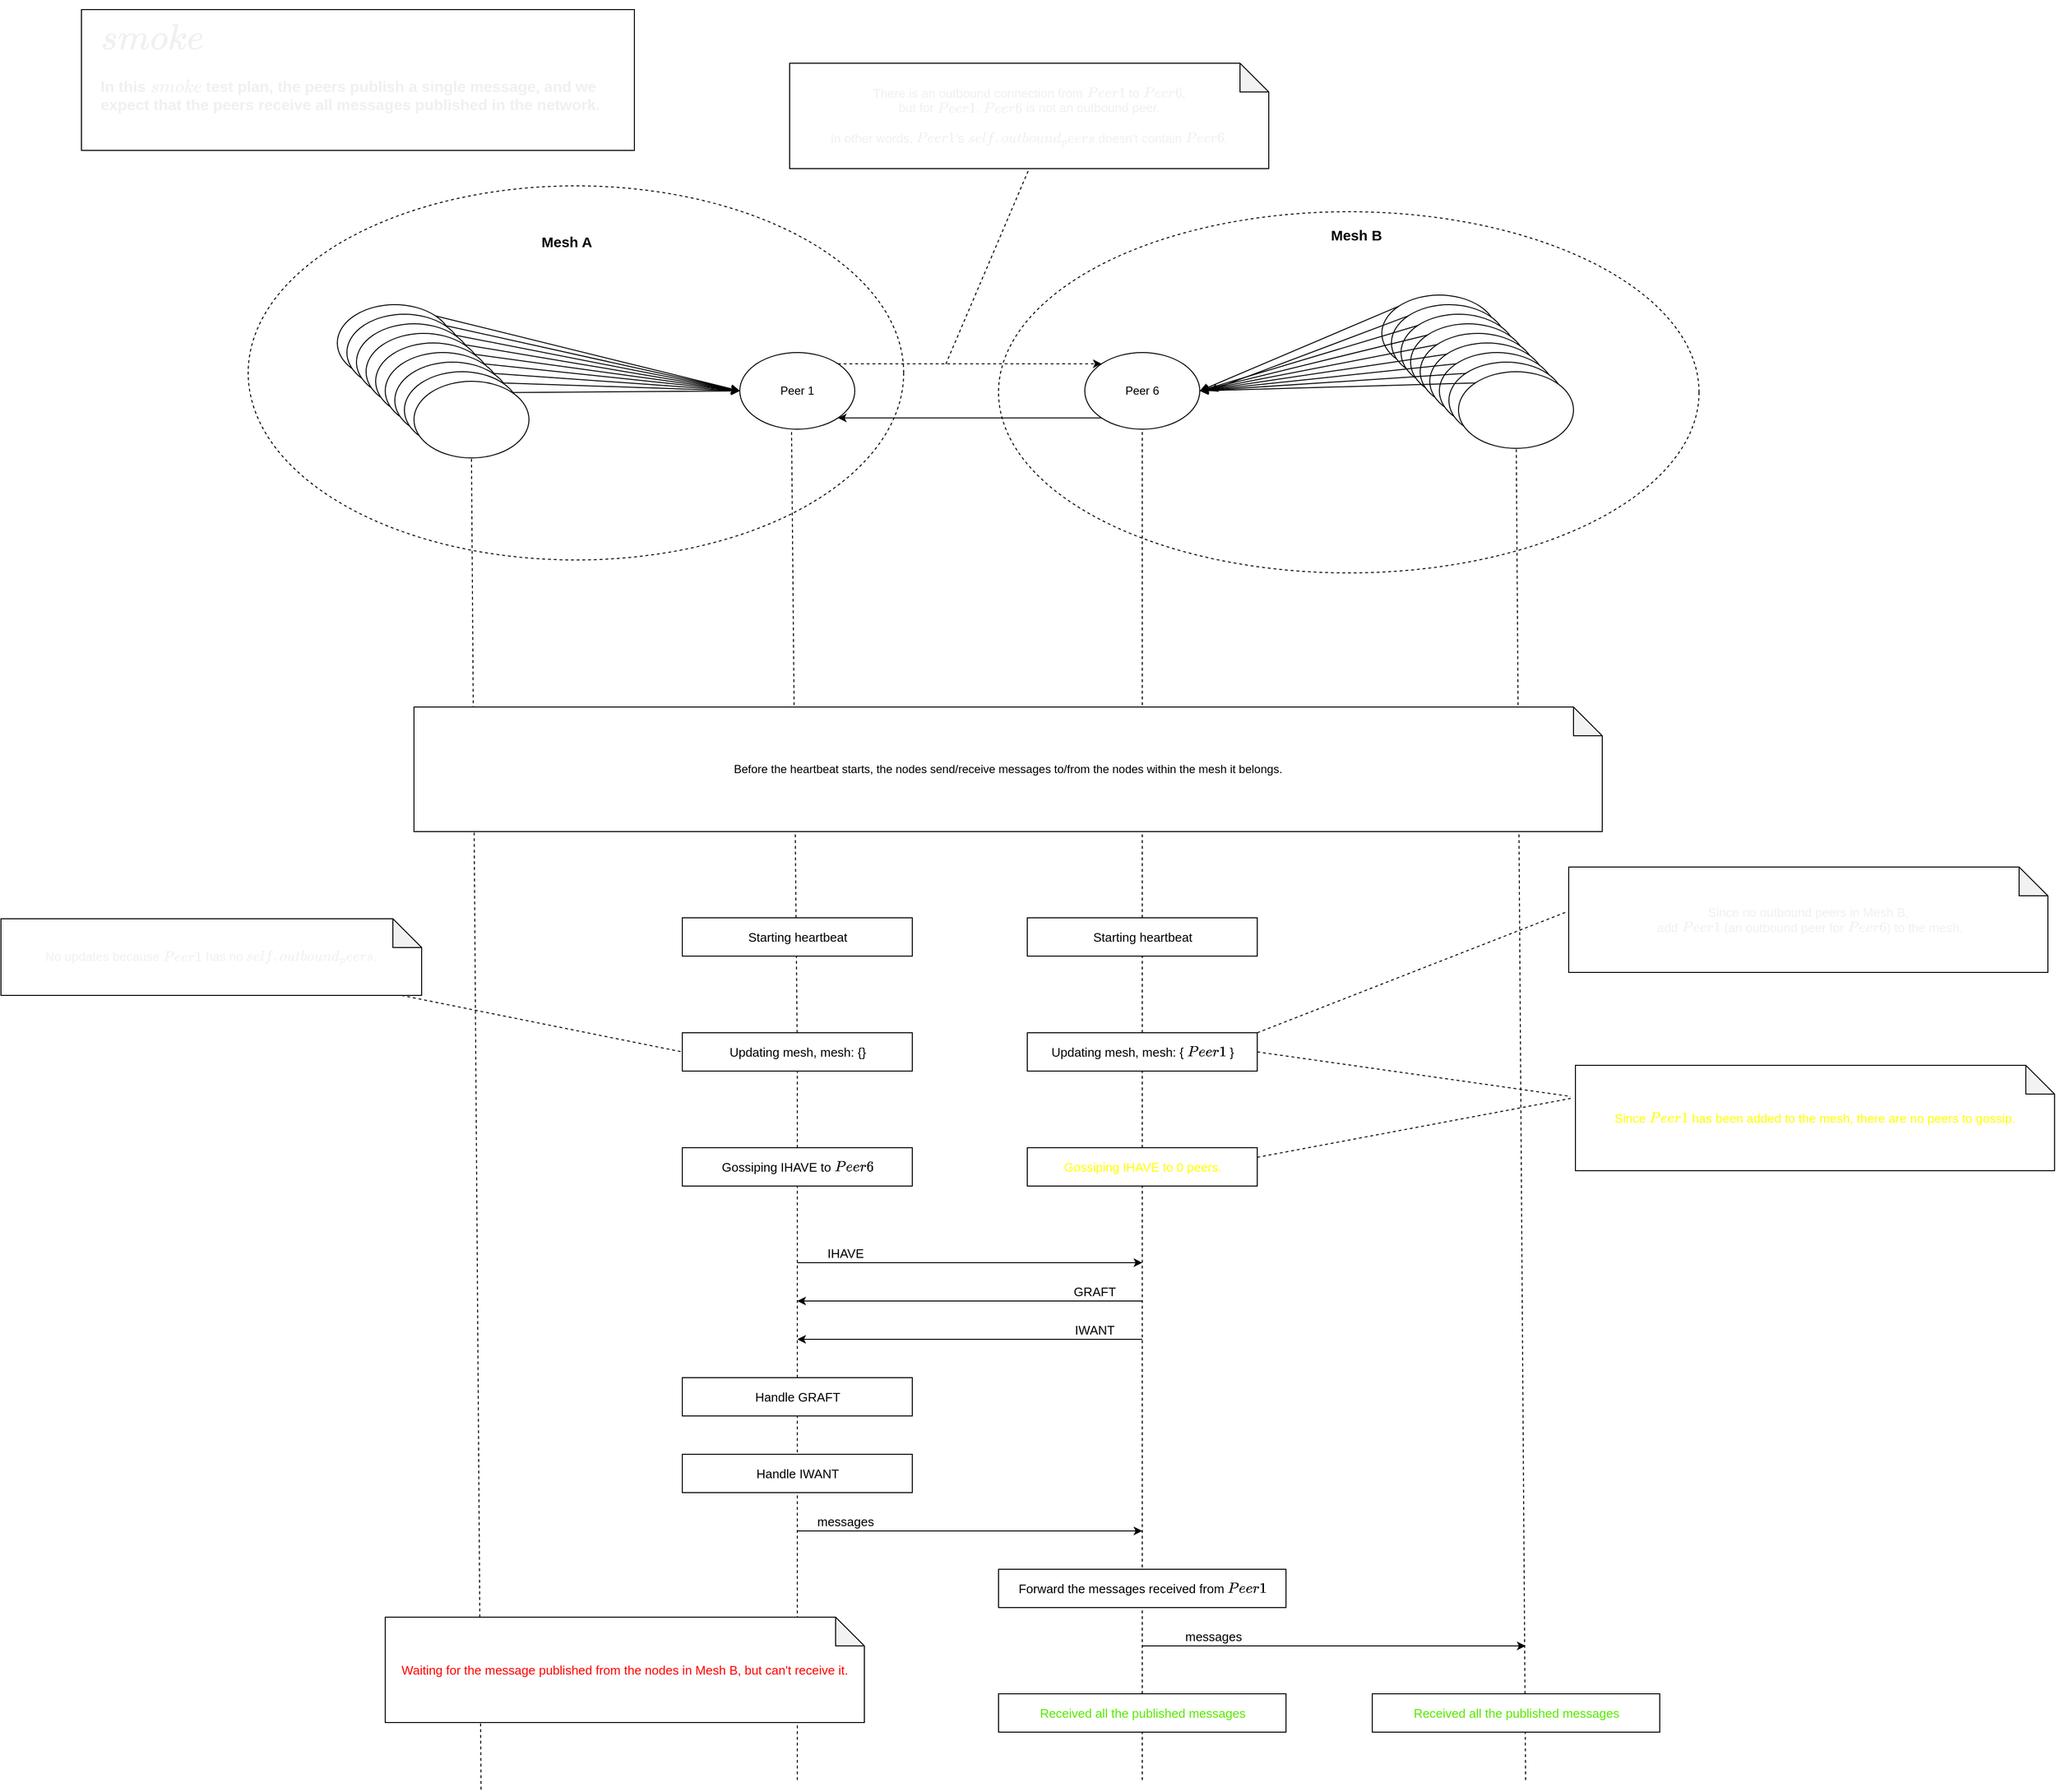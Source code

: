 <mxfile>
    <diagram id="ExdccTZqctQwAvQB16s_" name="Page-1">
        <mxGraphModel dx="2877" dy="1569" grid="0" gridSize="10" guides="1" tooltips="1" connect="1" arrows="1" fold="1" page="0" pageScale="1" pageWidth="827" pageHeight="1169" math="0" shadow="0">
            <root>
                <mxCell id="0"/>
                <mxCell id="1" parent="0"/>
                <mxCell id="66" value="" style="ellipse;whiteSpace=wrap;html=1;dashed=1;" parent="1" vertex="1">
                    <mxGeometry x="50" y="-17" width="731" height="377" as="geometry"/>
                </mxCell>
                <mxCell id="65" value="" style="ellipse;whiteSpace=wrap;html=1;dashed=1;" parent="1" vertex="1">
                    <mxGeometry x="-733" y="-44" width="684" height="390.5" as="geometry"/>
                </mxCell>
                <mxCell id="2M91R3iAnrZrVvDSjcHK-28" value="" style="endArrow=none;dashed=1;html=1;fontSize=12;entryX=0.45;entryY=1.013;entryDx=0;entryDy=0;entryPerimeter=0;startArrow=none;" parent="1" source="72" target="48" edge="1">
                    <mxGeometry width="50" height="50" relative="1" as="geometry">
                        <mxPoint x="-170" y="1380" as="sourcePoint"/>
                        <mxPoint x="-170" y="471" as="targetPoint"/>
                    </mxGeometry>
                </mxCell>
                <mxCell id="2M91R3iAnrZrVvDSjcHK-29" value="" style="endArrow=none;dashed=1;html=1;fontSize=12;" parent="1" target="49" edge="1">
                    <mxGeometry width="50" height="50" relative="1" as="geometry">
                        <mxPoint x="200" y="1620" as="sourcePoint"/>
                        <mxPoint x="120" y="610" as="targetPoint"/>
                    </mxGeometry>
                </mxCell>
                <mxCell id="11" value="" style="endArrow=classic;html=1;" parent="1" edge="1">
                    <mxGeometry width="50" height="50" relative="1" as="geometry">
                        <mxPoint x="200" y="1160" as="sourcePoint"/>
                        <mxPoint x="-160" y="1160" as="targetPoint"/>
                    </mxGeometry>
                </mxCell>
                <mxCell id="13" value="IWANT" style="edgeLabel;html=1;align=center;verticalAlign=middle;resizable=0;points=[];fontSize=13;" parent="11" vertex="1" connectable="0">
                    <mxGeometry x="-0.217" y="-2" relative="1" as="geometry">
                        <mxPoint x="91" y="-8" as="offset"/>
                    </mxGeometry>
                </mxCell>
                <mxCell id="12" value="" style="endArrow=classic;html=1;" parent="1" edge="1">
                    <mxGeometry width="50" height="50" relative="1" as="geometry">
                        <mxPoint x="-160" y="1360" as="sourcePoint"/>
                        <mxPoint x="200" y="1360" as="targetPoint"/>
                    </mxGeometry>
                </mxCell>
                <mxCell id="14" value="messages" style="edgeLabel;html=1;align=center;verticalAlign=middle;resizable=0;points=[];fontSize=13;" parent="12" vertex="1" connectable="0">
                    <mxGeometry x="0.211" y="2" relative="1" as="geometry">
                        <mxPoint x="-168" y="-8" as="offset"/>
                    </mxGeometry>
                </mxCell>
                <mxCell id="18" value="Starting heartbeat" style="html=1;dashed=0;whitespace=wrap;fontSize=13;" parent="1" vertex="1">
                    <mxGeometry x="-280" y="720" width="240" height="40" as="geometry"/>
                </mxCell>
                <mxCell id="20" value="" style="endArrow=classic;html=1;" parent="1" edge="1">
                    <mxGeometry width="50" height="50" relative="1" as="geometry">
                        <mxPoint x="-160" y="1080" as="sourcePoint"/>
                        <mxPoint x="200" y="1080" as="targetPoint"/>
                    </mxGeometry>
                </mxCell>
                <mxCell id="21" value="IHAVE" style="edgeLabel;html=1;align=center;verticalAlign=middle;resizable=0;points=[];fontSize=13;" parent="20" vertex="1" connectable="0">
                    <mxGeometry x="0.211" y="2" relative="1" as="geometry">
                        <mxPoint x="-168" y="-8" as="offset"/>
                    </mxGeometry>
                </mxCell>
                <mxCell id="28" value="" style="endArrow=classic;html=1;" parent="1" edge="1">
                    <mxGeometry width="50" height="50" relative="1" as="geometry">
                        <mxPoint x="200" y="1120" as="sourcePoint"/>
                        <mxPoint x="-160" y="1120" as="targetPoint"/>
                    </mxGeometry>
                </mxCell>
                <mxCell id="29" value="GRAFT" style="edgeLabel;html=1;align=center;verticalAlign=middle;resizable=0;points=[];fontSize=13;" parent="28" vertex="1" connectable="0">
                    <mxGeometry x="-0.217" y="-2" relative="1" as="geometry">
                        <mxPoint x="91" y="-8" as="offset"/>
                    </mxGeometry>
                </mxCell>
                <mxCell id="48" value="Peer 1" style="ellipse;whiteSpace=wrap;html=1;" parent="1" vertex="1">
                    <mxGeometry x="-220" y="130" width="120" height="80" as="geometry"/>
                </mxCell>
                <mxCell id="49" value="Peer 6" style="ellipse;whiteSpace=wrap;html=1;" parent="1" vertex="1">
                    <mxGeometry x="140" y="130" width="120" height="80" as="geometry"/>
                </mxCell>
                <mxCell id="56" value="" style="ellipse;whiteSpace=wrap;html=1;" parent="1" vertex="1">
                    <mxGeometry x="-640" y="80" width="120" height="80" as="geometry"/>
                </mxCell>
                <mxCell id="59" value="" style="endArrow=classic;html=1;entryX=0;entryY=0;entryDx=0;entryDy=0;exitX=1;exitY=0;exitDx=0;exitDy=0;dashed=1;" parent="1" source="48" target="49" edge="1">
                    <mxGeometry width="50" height="50" relative="1" as="geometry">
                        <mxPoint x="10" y="310" as="sourcePoint"/>
                        <mxPoint x="60" y="260" as="targetPoint"/>
                    </mxGeometry>
                </mxCell>
                <mxCell id="60" value="" style="endArrow=classic;html=1;entryX=1;entryY=1;entryDx=0;entryDy=0;exitX=0;exitY=1;exitDx=0;exitDy=0;" parent="1" source="49" target="48" edge="1">
                    <mxGeometry width="50" height="50" relative="1" as="geometry">
                        <mxPoint x="-107.574" y="151.716" as="sourcePoint"/>
                        <mxPoint x="147.574" y="151.716" as="targetPoint"/>
                    </mxGeometry>
                </mxCell>
                <mxCell id="62" value="" style="ellipse;whiteSpace=wrap;html=1;" parent="1" vertex="1">
                    <mxGeometry x="450" y="70" width="120" height="80" as="geometry"/>
                </mxCell>
                <mxCell id="67" value="Mesh A" style="text;html=1;align=center;verticalAlign=middle;resizable=0;points=[];autosize=1;strokeColor=none;fillColor=none;fontSize=15;fontStyle=1" parent="1" vertex="1">
                    <mxGeometry x="-436" y="4" width="70" height="20" as="geometry"/>
                </mxCell>
                <mxCell id="69" value="Mesh B" style="text;html=1;align=center;verticalAlign=middle;resizable=0;points=[];autosize=1;strokeColor=none;fillColor=none;fontSize=15;fontStyle=1" parent="1" vertex="1">
                    <mxGeometry x="388" y="-3" width="70" height="20" as="geometry"/>
                </mxCell>
                <mxCell id="70" value="Starting heartbeat" style="html=1;dashed=0;whitespace=wrap;fontSize=13;" parent="1" vertex="1">
                    <mxGeometry x="80" y="720" width="240" height="40" as="geometry"/>
                </mxCell>
                <mxCell id="72" value="Updating mesh, mesh: {}" style="html=1;dashed=0;whitespace=wrap;fontSize=13;" parent="1" vertex="1">
                    <mxGeometry x="-280" y="840" width="240" height="40" as="geometry"/>
                </mxCell>
                <mxCell id="73" value="" style="endArrow=none;dashed=1;html=1;fontSize=12;entryX=0.5;entryY=1;entryDx=0;entryDy=0;" parent="1" target="72" edge="1">
                    <mxGeometry width="50" height="50" relative="1" as="geometry">
                        <mxPoint x="-160" y="1620" as="sourcePoint"/>
                        <mxPoint x="-160" y="900" as="targetPoint"/>
                    </mxGeometry>
                </mxCell>
                <mxCell id="74" value="Updating mesh, mesh: { `Peer 1` }" style="html=1;dashed=0;whitespace=wrap;fontSize=13;" parent="1" vertex="1">
                    <mxGeometry x="80" y="840" width="240" height="40" as="geometry"/>
                </mxCell>
                <mxCell id="77" value="Gossiping IHAVE to `Peer 6`" style="html=1;dashed=0;whitespace=wrap;fontSize=13;" parent="1" vertex="1">
                    <mxGeometry x="-280" y="960" width="240" height="40" as="geometry"/>
                </mxCell>
                <mxCell id="79" value="&lt;font&gt;Gossiping IHAVE to 0 peers.&lt;/font&gt;" style="html=1;dashed=0;whitespace=wrap;fontSize=13;fontColor=#FFFF00;" parent="1" vertex="1">
                    <mxGeometry x="80" y="960" width="240" height="40" as="geometry"/>
                </mxCell>
                <mxCell id="80" value="Handle GRAFT" style="html=1;dashed=0;whitespace=wrap;fontSize=13;" parent="1" vertex="1">
                    <mxGeometry x="-280" y="1200" width="240" height="40" as="geometry"/>
                </mxCell>
                <mxCell id="81" value="Handle IWANT" style="html=1;dashed=0;whitespace=wrap;fontSize=13;" parent="1" vertex="1">
                    <mxGeometry x="-280" y="1280" width="240" height="40" as="geometry"/>
                </mxCell>
                <mxCell id="82" value="Forward the messages received from `Peer 1`" style="html=1;dashed=0;whitespace=wrap;fontSize=13;" parent="1" vertex="1">
                    <mxGeometry x="50" y="1400" width="300" height="40" as="geometry"/>
                </mxCell>
                <mxCell id="83" value="" style="ellipse;whiteSpace=wrap;html=1;" parent="1" vertex="1">
                    <mxGeometry x="-630" y="90" width="120" height="80" as="geometry"/>
                </mxCell>
                <mxCell id="84" value="" style="ellipse;whiteSpace=wrap;html=1;" parent="1" vertex="1">
                    <mxGeometry x="-620" y="100" width="120" height="80" as="geometry"/>
                </mxCell>
                <mxCell id="85" value="" style="ellipse;whiteSpace=wrap;html=1;" parent="1" vertex="1">
                    <mxGeometry x="-610" y="110" width="120" height="80" as="geometry"/>
                </mxCell>
                <mxCell id="86" value="" style="ellipse;whiteSpace=wrap;html=1;" parent="1" vertex="1">
                    <mxGeometry x="-600" y="120" width="120" height="80" as="geometry"/>
                </mxCell>
                <mxCell id="87" value="" style="ellipse;whiteSpace=wrap;html=1;" parent="1" vertex="1">
                    <mxGeometry x="-590" y="130" width="120" height="80" as="geometry"/>
                </mxCell>
                <mxCell id="88" value="" style="ellipse;whiteSpace=wrap;html=1;" parent="1" vertex="1">
                    <mxGeometry x="-580" y="140" width="120" height="80" as="geometry"/>
                </mxCell>
                <mxCell id="89" value="" style="ellipse;whiteSpace=wrap;html=1;" parent="1" vertex="1">
                    <mxGeometry x="-570" y="150" width="120" height="80" as="geometry"/>
                </mxCell>
                <mxCell id="90" value="" style="ellipse;whiteSpace=wrap;html=1;" parent="1" vertex="1">
                    <mxGeometry x="-560" y="160" width="120" height="80" as="geometry"/>
                </mxCell>
                <mxCell id="91" value="" style="endArrow=classic;html=1;entryX=0;entryY=0.5;entryDx=0;entryDy=0;exitX=1;exitY=0;exitDx=0;exitDy=0;" parent="1" source="56" target="48" edge="1">
                    <mxGeometry width="50" height="50" relative="1" as="geometry">
                        <mxPoint x="-542.574" y="79.996" as="sourcePoint"/>
                        <mxPoint x="-267.426" y="79.996" as="targetPoint"/>
                    </mxGeometry>
                </mxCell>
                <mxCell id="92" value="" style="endArrow=classic;html=1;exitX=1;exitY=0;exitDx=0;exitDy=0;" parent="1" edge="1">
                    <mxGeometry width="50" height="50" relative="1" as="geometry">
                        <mxPoint x="-527.574" y="101.716" as="sourcePoint"/>
                        <mxPoint x="-220" y="170" as="targetPoint"/>
                    </mxGeometry>
                </mxCell>
                <mxCell id="93" value="" style="endArrow=classic;html=1;entryX=0;entryY=0.5;entryDx=0;entryDy=0;exitX=1;exitY=0;exitDx=0;exitDy=0;" parent="1" target="48" edge="1">
                    <mxGeometry width="50" height="50" relative="1" as="geometry">
                        <mxPoint x="-517.574" y="111.716" as="sourcePoint"/>
                        <mxPoint x="-200" y="190" as="targetPoint"/>
                    </mxGeometry>
                </mxCell>
                <mxCell id="94" value="" style="endArrow=classic;html=1;entryX=0;entryY=0.5;entryDx=0;entryDy=0;exitX=1;exitY=0;exitDx=0;exitDy=0;" parent="1" target="48" edge="1">
                    <mxGeometry width="50" height="50" relative="1" as="geometry">
                        <mxPoint x="-507.574" y="121.716" as="sourcePoint"/>
                        <mxPoint x="-190" y="200" as="targetPoint"/>
                    </mxGeometry>
                </mxCell>
                <mxCell id="95" value="" style="endArrow=classic;html=1;exitX=1;exitY=0;exitDx=0;exitDy=0;" parent="1" edge="1">
                    <mxGeometry width="50" height="50" relative="1" as="geometry">
                        <mxPoint x="-497.574" y="131.716" as="sourcePoint"/>
                        <mxPoint x="-220" y="170" as="targetPoint"/>
                    </mxGeometry>
                </mxCell>
                <mxCell id="96" value="" style="endArrow=classic;html=1;entryX=0;entryY=0.5;entryDx=0;entryDy=0;exitX=1;exitY=0;exitDx=0;exitDy=0;" parent="1" target="48" edge="1">
                    <mxGeometry width="50" height="50" relative="1" as="geometry">
                        <mxPoint x="-487.574" y="141.716" as="sourcePoint"/>
                        <mxPoint x="-170" y="220" as="targetPoint"/>
                    </mxGeometry>
                </mxCell>
                <mxCell id="97" value="" style="endArrow=classic;html=1;entryX=0;entryY=0.5;entryDx=0;entryDy=0;exitX=1;exitY=0;exitDx=0;exitDy=0;" parent="1" target="48" edge="1">
                    <mxGeometry width="50" height="50" relative="1" as="geometry">
                        <mxPoint x="-477.574" y="151.716" as="sourcePoint"/>
                        <mxPoint x="-160" y="230" as="targetPoint"/>
                    </mxGeometry>
                </mxCell>
                <mxCell id="98" value="" style="endArrow=classic;html=1;entryX=0;entryY=0.5;entryDx=0;entryDy=0;exitX=1;exitY=0;exitDx=0;exitDy=0;" parent="1" target="48" edge="1">
                    <mxGeometry width="50" height="50" relative="1" as="geometry">
                        <mxPoint x="-467.574" y="161.716" as="sourcePoint"/>
                        <mxPoint x="-150" y="240" as="targetPoint"/>
                    </mxGeometry>
                </mxCell>
                <mxCell id="99" value="" style="endArrow=classic;html=1;entryX=0;entryY=0.5;entryDx=0;entryDy=0;exitX=1;exitY=0;exitDx=0;exitDy=0;" parent="1" target="48" edge="1">
                    <mxGeometry width="50" height="50" relative="1" as="geometry">
                        <mxPoint x="-457.574" y="171.716" as="sourcePoint"/>
                        <mxPoint x="-140" y="250" as="targetPoint"/>
                    </mxGeometry>
                </mxCell>
                <mxCell id="100" value="" style="ellipse;whiteSpace=wrap;html=1;" parent="1" vertex="1">
                    <mxGeometry x="460" y="80" width="120" height="80" as="geometry"/>
                </mxCell>
                <mxCell id="101" value="" style="ellipse;whiteSpace=wrap;html=1;" parent="1" vertex="1">
                    <mxGeometry x="470" y="90" width="120" height="80" as="geometry"/>
                </mxCell>
                <mxCell id="102" value="" style="ellipse;whiteSpace=wrap;html=1;" parent="1" vertex="1">
                    <mxGeometry x="480" y="100" width="120" height="80" as="geometry"/>
                </mxCell>
                <mxCell id="103" value="" style="ellipse;whiteSpace=wrap;html=1;" parent="1" vertex="1">
                    <mxGeometry x="490" y="110" width="120" height="80" as="geometry"/>
                </mxCell>
                <mxCell id="104" value="" style="ellipse;whiteSpace=wrap;html=1;" parent="1" vertex="1">
                    <mxGeometry x="500" y="120" width="120" height="80" as="geometry"/>
                </mxCell>
                <mxCell id="105" value="" style="ellipse;whiteSpace=wrap;html=1;" parent="1" vertex="1">
                    <mxGeometry x="510" y="130" width="120" height="80" as="geometry"/>
                </mxCell>
                <mxCell id="106" value="" style="ellipse;whiteSpace=wrap;html=1;" parent="1" vertex="1">
                    <mxGeometry x="520" y="140" width="120" height="80" as="geometry"/>
                </mxCell>
                <mxCell id="107" value="" style="ellipse;whiteSpace=wrap;html=1;" parent="1" vertex="1">
                    <mxGeometry x="530" y="150" width="120" height="80" as="geometry"/>
                </mxCell>
                <mxCell id="108" value="" style="endArrow=classic;html=1;entryX=1;entryY=0.5;entryDx=0;entryDy=0;exitX=0;exitY=0;exitDx=0;exitDy=0;" parent="1" source="62" target="49" edge="1">
                    <mxGeometry width="50" height="50" relative="1" as="geometry">
                        <mxPoint x="-107.574" y="151.716" as="sourcePoint"/>
                        <mxPoint x="167.574" y="151.716" as="targetPoint"/>
                    </mxGeometry>
                </mxCell>
                <mxCell id="109" value="" style="endArrow=classic;html=1;exitX=0;exitY=0;exitDx=0;exitDy=0;" parent="1" edge="1">
                    <mxGeometry width="50" height="50" relative="1" as="geometry">
                        <mxPoint x="477.574" y="91.716" as="sourcePoint"/>
                        <mxPoint x="270" y="170" as="targetPoint"/>
                    </mxGeometry>
                </mxCell>
                <mxCell id="110" value="" style="endArrow=classic;html=1;exitX=0;exitY=0;exitDx=0;exitDy=0;" parent="1" edge="1">
                    <mxGeometry width="50" height="50" relative="1" as="geometry">
                        <mxPoint x="487.574" y="101.716" as="sourcePoint"/>
                        <mxPoint x="260" y="170" as="targetPoint"/>
                    </mxGeometry>
                </mxCell>
                <mxCell id="111" value="" style="endArrow=classic;html=1;exitX=0;exitY=0;exitDx=0;exitDy=0;" parent="1" edge="1">
                    <mxGeometry width="50" height="50" relative="1" as="geometry">
                        <mxPoint x="497.574" y="111.716" as="sourcePoint"/>
                        <mxPoint x="260" y="170" as="targetPoint"/>
                    </mxGeometry>
                </mxCell>
                <mxCell id="112" value="" style="endArrow=classic;html=1;entryX=1;entryY=0.5;entryDx=0;entryDy=0;exitX=0;exitY=0;exitDx=0;exitDy=0;" parent="1" target="49" edge="1">
                    <mxGeometry width="50" height="50" relative="1" as="geometry">
                        <mxPoint x="507.574" y="121.716" as="sourcePoint"/>
                        <mxPoint x="300" y="210" as="targetPoint"/>
                    </mxGeometry>
                </mxCell>
                <mxCell id="113" value="" style="endArrow=classic;html=1;exitX=0;exitY=0;exitDx=0;exitDy=0;" parent="1" edge="1">
                    <mxGeometry width="50" height="50" relative="1" as="geometry">
                        <mxPoint x="517.574" y="131.716" as="sourcePoint"/>
                        <mxPoint x="260" y="170" as="targetPoint"/>
                    </mxGeometry>
                </mxCell>
                <mxCell id="114" value="" style="endArrow=classic;html=1;exitX=0;exitY=0;exitDx=0;exitDy=0;" parent="1" edge="1">
                    <mxGeometry width="50" height="50" relative="1" as="geometry">
                        <mxPoint x="527.574" y="141.716" as="sourcePoint"/>
                        <mxPoint x="260" y="170" as="targetPoint"/>
                    </mxGeometry>
                </mxCell>
                <mxCell id="115" value="" style="endArrow=classic;html=1;entryX=1;entryY=0.5;entryDx=0;entryDy=0;exitX=0;exitY=0;exitDx=0;exitDy=0;" parent="1" target="49" edge="1">
                    <mxGeometry width="50" height="50" relative="1" as="geometry">
                        <mxPoint x="537.574" y="151.716" as="sourcePoint"/>
                        <mxPoint x="330" y="240" as="targetPoint"/>
                    </mxGeometry>
                </mxCell>
                <mxCell id="116" value="" style="endArrow=classic;html=1;exitX=0;exitY=0;exitDx=0;exitDy=0;" parent="1" edge="1">
                    <mxGeometry width="50" height="50" relative="1" as="geometry">
                        <mxPoint x="547.574" y="161.716" as="sourcePoint"/>
                        <mxPoint x="260" y="170" as="targetPoint"/>
                    </mxGeometry>
                </mxCell>
                <mxCell id="117" value="" style="endArrow=none;dashed=1;html=1;fontSize=12;" parent="1" target="107" edge="1">
                    <mxGeometry width="50" height="50" relative="1" as="geometry">
                        <mxPoint x="600" y="1620" as="sourcePoint"/>
                        <mxPoint x="690" y="420" as="targetPoint"/>
                    </mxGeometry>
                </mxCell>
                <mxCell id="118" value="" style="endArrow=classic;html=1;" parent="1" edge="1">
                    <mxGeometry width="50" height="50" relative="1" as="geometry">
                        <mxPoint x="200" y="1480" as="sourcePoint"/>
                        <mxPoint x="600" y="1480" as="targetPoint"/>
                    </mxGeometry>
                </mxCell>
                <mxCell id="119" value="messages" style="edgeLabel;html=1;align=center;verticalAlign=middle;resizable=0;points=[];fontSize=13;" parent="118" vertex="1" connectable="0">
                    <mxGeometry x="0.211" y="2" relative="1" as="geometry">
                        <mxPoint x="-168" y="-8" as="offset"/>
                    </mxGeometry>
                </mxCell>
                <mxCell id="120" value="" style="endArrow=none;dashed=1;html=1;fontSize=12;" parent="1" edge="1">
                    <mxGeometry width="50" height="50" relative="1" as="geometry">
                        <mxPoint x="-490" y="1630" as="sourcePoint"/>
                        <mxPoint x="-500.004" y="240.0" as="targetPoint"/>
                    </mxGeometry>
                </mxCell>
                <mxCell id="121" value="&lt;font color=&quot;#58e800&quot;&gt;Received all the published messages&lt;/font&gt;" style="html=1;dashed=0;whitespace=wrap;fontSize=13;" parent="1" vertex="1">
                    <mxGeometry x="50" y="1530" width="300" height="40" as="geometry"/>
                </mxCell>
                <mxCell id="123" value="&lt;font color=&quot;#58e800&quot;&gt;Received all the published messages&lt;/font&gt;" style="html=1;dashed=0;whitespace=wrap;fontSize=13;" parent="1" vertex="1">
                    <mxGeometry x="440" y="1530" width="300" height="40" as="geometry"/>
                </mxCell>
                <mxCell id="35" value="Waiting for the message published from the nodes in Mesh B, but can't receive it." style="shape=note;whiteSpace=wrap;html=1;backgroundOutline=1;darkOpacity=0.05;fontColor=#FF0000;fontSize=13;" parent="1" vertex="1">
                    <mxGeometry x="-590" y="1450" width="500" height="110" as="geometry"/>
                </mxCell>
                <mxCell id="10" value="Before the heartbeat starts, the nodes send/receive messages to/from the nodes within the mesh it belongs." style="shape=note;whiteSpace=wrap;html=1;backgroundOutline=1;darkOpacity=0.05;" parent="1" vertex="1">
                    <mxGeometry x="-560" y="500" width="1240" height="130" as="geometry"/>
                </mxCell>
                <mxCell id="126" value="Since `Peer 1` has been added to the mesh, there are no peers to gossip." style="shape=note;whiteSpace=wrap;html=1;backgroundOutline=1;darkOpacity=0.05;fontColor=#FFFF00;fontSize=13;" parent="1" vertex="1">
                    <mxGeometry x="652" y="874" width="500" height="110" as="geometry"/>
                </mxCell>
                <mxCell id="127" value="" style="endArrow=none;dashed=1;html=1;fontSize=15;fontColor=#F0F0F0;entryX=-0.01;entryY=0.295;entryDx=0;entryDy=0;entryPerimeter=0;exitX=1;exitY=0.5;exitDx=0;exitDy=0;" parent="1" source="74" target="126" edge="1">
                    <mxGeometry width="50" height="50" relative="1" as="geometry">
                        <mxPoint x="380" y="940" as="sourcePoint"/>
                        <mxPoint x="430" y="890" as="targetPoint"/>
                    </mxGeometry>
                </mxCell>
                <mxCell id="128" value="" style="endArrow=none;dashed=1;html=1;fontSize=15;fontColor=#F0F0F0;entryX=-0.01;entryY=0.314;entryDx=0;entryDy=0;entryPerimeter=0;exitX=1;exitY=0.25;exitDx=0;exitDy=0;" parent="1" source="79" target="126" edge="1">
                    <mxGeometry width="50" height="50" relative="1" as="geometry">
                        <mxPoint x="330" y="870" as="sourcePoint"/>
                        <mxPoint x="655" y="892.45" as="targetPoint"/>
                    </mxGeometry>
                </mxCell>
                <mxCell id="129" value="There is an outbound connection from `Peer 1` to `Peer6`, &lt;br&gt;but for `Peer 1`, `Peer 6` is not an outbound peer.&lt;br&gt;&lt;br&gt;In other words, `Peer 1`'s `self.outbound_peers` doesn't contain `Peer 6`." style="shape=note;whiteSpace=wrap;html=1;backgroundOutline=1;darkOpacity=0.05;fontColor=#F0F0F0;fontSize=13;" parent="1" vertex="1">
                    <mxGeometry x="-168" y="-172" width="500" height="110" as="geometry"/>
                </mxCell>
                <mxCell id="130" value="" style="endArrow=none;dashed=1;html=1;fontSize=15;fontColor=#F0F0F0;entryX=0.5;entryY=1;entryDx=0;entryDy=0;entryPerimeter=0;" parent="1" target="129" edge="1">
                    <mxGeometry width="50" height="50" relative="1" as="geometry">
                        <mxPoint x="-5" y="142" as="sourcePoint"/>
                        <mxPoint x="675" y="832.45" as="targetPoint"/>
                    </mxGeometry>
                </mxCell>
                <mxCell id="131" value="No updates because `Peer 1` has no `self.outbound_peers`." style="shape=note;whiteSpace=wrap;html=1;backgroundOutline=1;darkOpacity=0.05;fontColor=#F0F0F0;fontSize=13;" parent="1" vertex="1">
                    <mxGeometry x="-991" y="721" width="439" height="80" as="geometry"/>
                </mxCell>
                <mxCell id="132" value="" style="endArrow=none;dashed=1;html=1;fontSize=15;fontColor=#F0F0F0;entryX=0;entryY=0.5;entryDx=0;entryDy=0;" parent="1" source="131" target="72" edge="1">
                    <mxGeometry width="50" height="50" relative="1" as="geometry">
                        <mxPoint x="330" y="870" as="sourcePoint"/>
                        <mxPoint x="675.0" y="832.45" as="targetPoint"/>
                    </mxGeometry>
                </mxCell>
                <mxCell id="133" value="Since no outbound peers in Mesh B,&lt;br&gt;&amp;nbsp;add `Peer 1` (an outbound peer for `Peer 6`) to the mesh." style="shape=note;whiteSpace=wrap;html=1;backgroundOutline=1;darkOpacity=0.05;fontColor=#F0F0F0;fontSize=13;" parent="1" vertex="1">
                    <mxGeometry x="645" y="667" width="500" height="110" as="geometry"/>
                </mxCell>
                <mxCell id="134" value="" style="endArrow=none;dashed=1;html=1;fontSize=15;fontColor=#F0F0F0;entryX=-0.005;entryY=0.427;entryDx=0;entryDy=0;entryPerimeter=0;exitX=1;exitY=0;exitDx=0;exitDy=0;" parent="1" source="74" target="133" edge="1">
                    <mxGeometry width="50" height="50" relative="1" as="geometry">
                        <mxPoint x="330" y="870" as="sourcePoint"/>
                        <mxPoint x="675.0" y="832.45" as="targetPoint"/>
                    </mxGeometry>
                </mxCell>
                <mxCell id="136" value="&lt;h1&gt;`smoke`&lt;/h1&gt;&lt;p&gt;&lt;span style=&quot;font-weight: 700 ; text-align: center&quot;&gt;In this `smoke` test plan, the peers publish a single message, and we expect that the peers receive all messages published in the network.&lt;/span&gt;&lt;br&gt;&lt;/p&gt;" style="text;html=1;strokeColor=default;fillColor=none;spacing=5;spacingTop=-20;whiteSpace=wrap;overflow=hidden;rounded=0;fontSize=16;fontColor=#F0F0F0;spacingLeft=15;" vertex="1" parent="1">
                    <mxGeometry x="-907" y="-228" width="577" height="147" as="geometry"/>
                </mxCell>
            </root>
        </mxGraphModel>
    </diagram>
</mxfile>